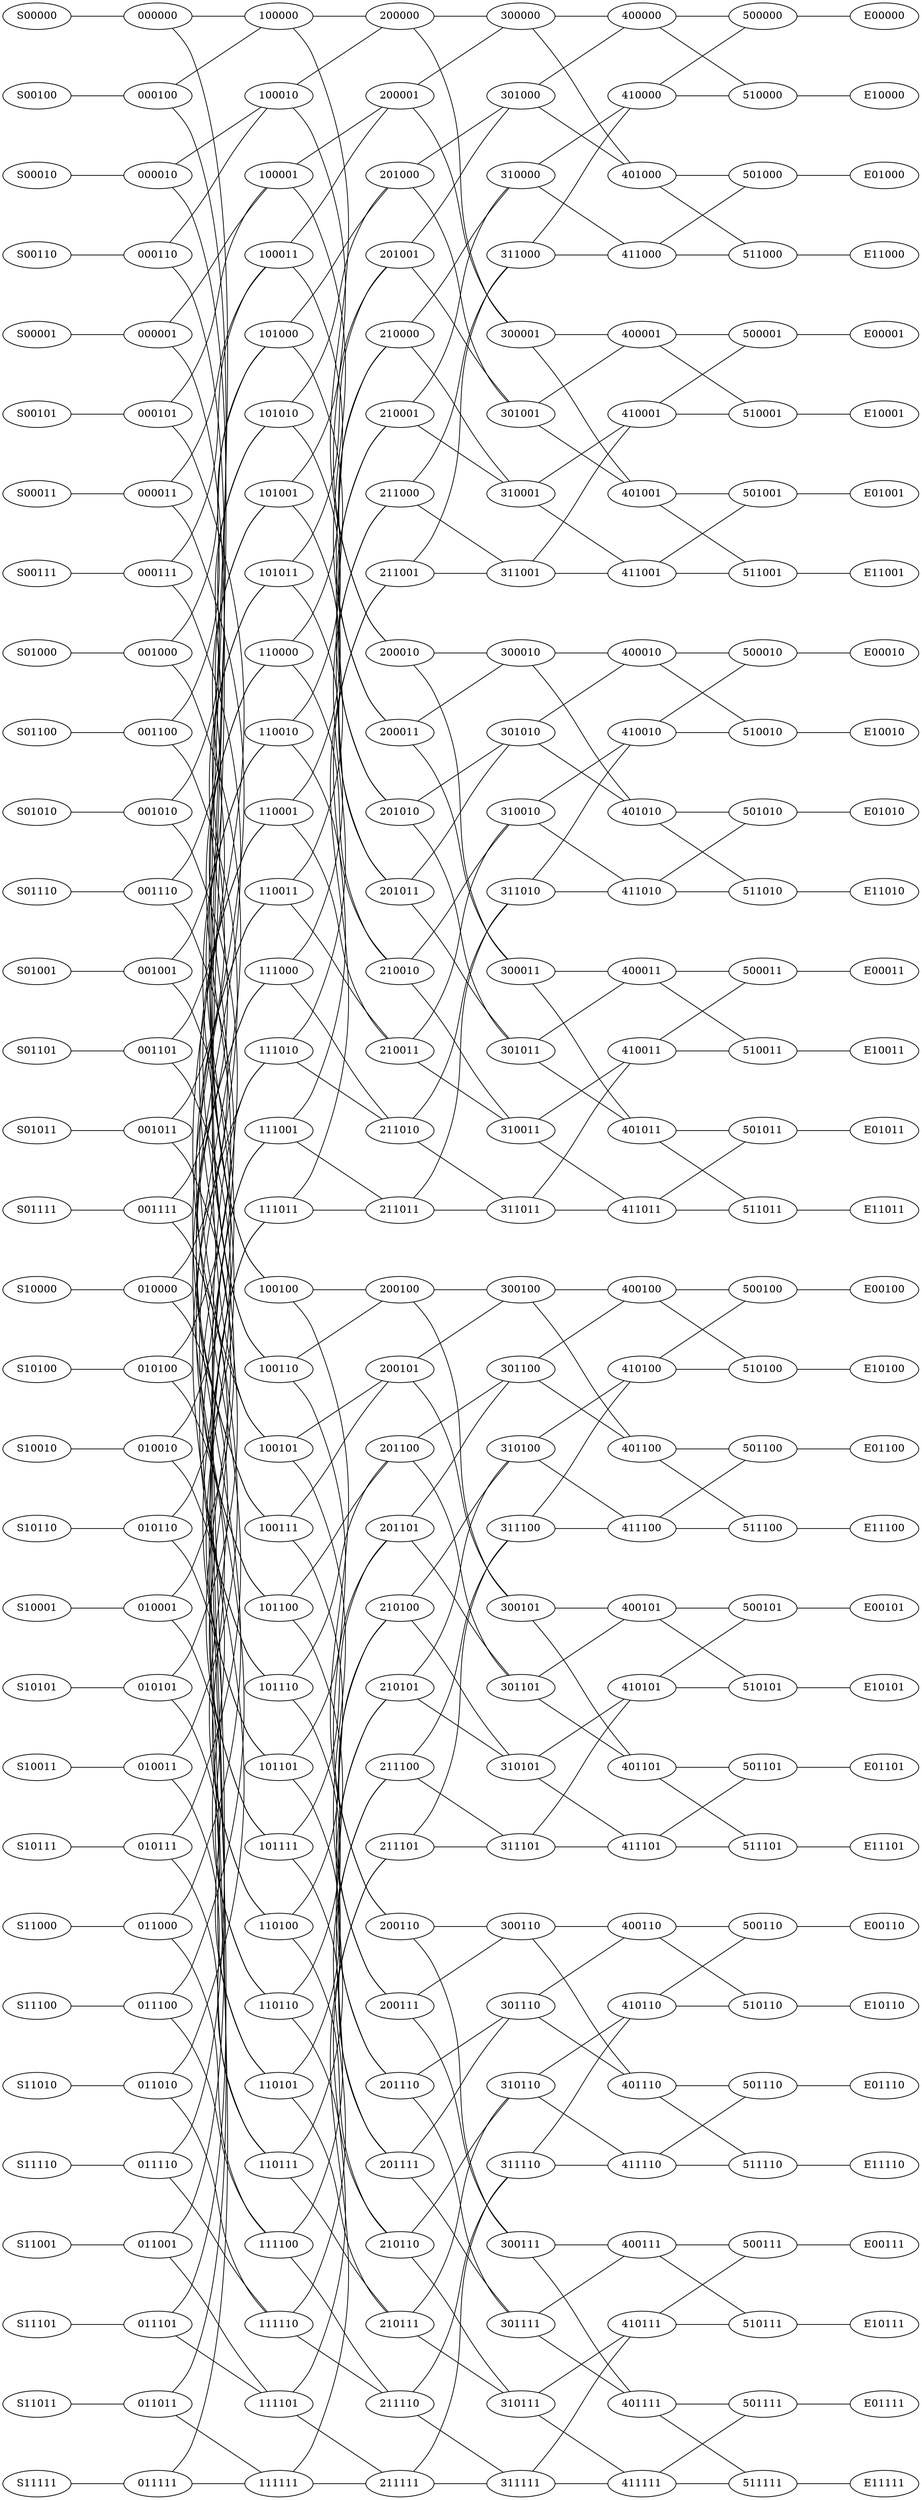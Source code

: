 strict graph {
  graph [nodesep=1, ranksep=1];
  rankdir=LR;
  S00000 -- 000000 -- 100000 -- 200000 -- 300000 -- 400000 -- 500000 -- E00000
  S00001 -- 000001 -- 100001 -- 200001 -- 300001 -- 400001 -- 500001 -- E00001
  S00010 -- 000010 -- 100010 -- 200010 -- 300010 -- 400010 -- 500010 -- E00010
  S00011 -- 000011 -- 100011 -- 200011 -- 300011 -- 400011 -- 500011 -- E00011
  S00100 -- 000100 -- 100100 -- 200100 -- 300100 -- 400100 -- 500100 -- E00100
  S00101 -- 000101 -- 100101 -- 200101 -- 300101 -- 400101 -- 500101 -- E00101
  S00110 -- 000110 -- 100110 -- 200110 -- 300110 -- 400110 -- 500110 -- E00110
  S00111 -- 000111 -- 100111 -- 200111 -- 300111 -- 400111 -- 500111 -- E00111
  S01000 -- 001000 -- 101000 -- 201000 -- 301000 -- 401000 -- 501000 -- E01000
  S01001 -- 001001 -- 101001 -- 201001 -- 301001 -- 401001 -- 501001 -- E01001
  S01010 -- 001010 -- 101010 -- 201010 -- 301010 -- 401010 -- 501010 -- E01010
  S01011 -- 001011 -- 101011 -- 201011 -- 301011 -- 401011 -- 501011 -- E01011
  S01100 -- 001100 -- 101100 -- 201100 -- 301100 -- 401100 -- 501100 -- E01100
  S01101 -- 001101 -- 101101 -- 201101 -- 301101 -- 401101 -- 501101 -- E01101
  S01110 -- 001110 -- 101110 -- 201110 -- 301110 -- 401110 -- 501110 -- E01110
  S01111 -- 001111 -- 101111 -- 201111 -- 301111 -- 401111 -- 501111 -- E01111
  S10000 -- 010000 -- 110000 -- 210000 -- 310000 -- 410000 -- 510000 -- E10000
  S10001 -- 010001 -- 110001 -- 210001 -- 310001 -- 410001 -- 510001 -- E10001
  S10010 -- 010010 -- 110010 -- 210010 -- 310010 -- 410010 -- 510010 -- E10010
  S10011 -- 010011 -- 110011 -- 210011 -- 310011 -- 410011 -- 510011 -- E10011
  S10100 -- 010100 -- 110100 -- 210100 -- 310100 -- 410100 -- 510100 -- E10100
  S10101 -- 010101 -- 110101 -- 210101 -- 310101 -- 410101 -- 510101 -- E10101
  S10110 -- 010110 -- 110110 -- 210110 -- 310110 -- 410110 -- 510110 -- E10110
  S10111 -- 010111 -- 110111 -- 210111 -- 310111 -- 410111 -- 510111 -- E10111
  S11000 -- 011000 -- 111000 -- 211000 -- 311000 -- 411000 -- 511000 -- E11000
  S11001 -- 011001 -- 111001 -- 211001 -- 311001 -- 411001 -- 511001 -- E11001
  S11010 -- 011010 -- 111010 -- 211010 -- 311010 -- 411010 -- 511010 -- E11010
  S11011 -- 011011 -- 111011 -- 211011 -- 311011 -- 411011 -- 511011 -- E11011
  S11100 -- 011100 -- 111100 -- 211100 -- 311100 -- 411100 -- 511100 -- E11100
  S11101 -- 011101 -- 111101 -- 211101 -- 311101 -- 411101 -- 511101 -- E11101
  S11110 -- 011110 -- 111110 -- 211110 -- 311110 -- 411110 -- 511110 -- E11110
  S11111 -- 011111 -- 111111 -- 211111 -- 311111 -- 411111 -- 511111 -- E11111



  400000 -- 510000
  400001 -- 510001
  400010 -- 510010
  400011 -- 510011
  400100 -- 510100
  400101 -- 510101
  400110 -- 510110
  400111 -- 510111
  401000 -- 511000
  401001 -- 511001
  401010 -- 511010
  401011 -- 511011
  401100 -- 511100
  401101 -- 511101
  401110 -- 511110
  401111 -- 511111
  410000 -- 500000
  410001 -- 500001
  410010 -- 500010
  410011 -- 500011
  410100 -- 500100
  410101 -- 500101
  410110 -- 500110
  410111 -- 500111
  411000 -- 501000
  411001 -- 501001
  411010 -- 501010
  411011 -- 501011
  411100 -- 501100
  411101 -- 501101
  411110 -- 501110
  411111 -- 501111
  300000 -- 401000
  300001 -- 401001
  300010 -- 401010
  300011 -- 401011
  300100 -- 401100
  300101 -- 401101
  300110 -- 401110
  300111 -- 401111
  301000 -- 400000
  301001 -- 400001
  301010 -- 400010
  301011 -- 400011
  301100 -- 400100
  301101 -- 400101
  301110 -- 400110
  301111 -- 400111
  200000 -- 300001
  200001 -- 300000
  200010 -- 300011
  200011 -- 300010
  200100 -- 300101
  200101 -- 300100
  200110 -- 300111
  200111 -- 300110
  100000 -- 200010
  100001 -- 200011
  100010 -- 200000
  100011 -- 200001
  100100 -- 200110
  100101 -- 200111
  100110 -- 200100
  100111 -- 200101
  000000 -- 100100
  000001 -- 100101
  000010 -- 100110
  000011 -- 100111
  000100 -- 100000
  000101 -- 100001
  000110 -- 100010
  000111 -- 100011
  201000 -- 301001
  201001 -- 301000
  201010 -- 301011
  201011 -- 301010
  201100 -- 301101
  201101 -- 301100
  201110 -- 301111
  201111 -- 301110
  101000 -- 201010
  101001 -- 201011
  101010 -- 201000
  101011 -- 201001
  101100 -- 201110
  101101 -- 201111
  101110 -- 201100
  101111 -- 201101
  001000 -- 101100
  001001 -- 101101
  001010 -- 101110
  001011 -- 101111
  001100 -- 101000
  001101 -- 101001
  001110 -- 101010
  001111 -- 101011
  310000 -- 411000
  310001 -- 411001
  310010 -- 411010
  310011 -- 411011
  310100 -- 411100
  310101 -- 411101
  310110 -- 411110
  310111 -- 411111
  311000 -- 410000
  311001 -- 410001
  311010 -- 410010
  311011 -- 410011
  311100 -- 410100
  311101 -- 410101
  311110 -- 410110
  311111 -- 410111
  210000 -- 310001
  210001 -- 310000
  210010 -- 310011
  210011 -- 310010
  210100 -- 310101
  210101 -- 310100
  210110 -- 310111
  210111 -- 310110
  110000 -- 210010
  110001 -- 210011
  110010 -- 210000
  110011 -- 210001
  110100 -- 210110
  110101 -- 210111
  110110 -- 210100
  110111 -- 210101
  010000 -- 110100
  010001 -- 110101
  010010 -- 110110
  010011 -- 110111
  010100 -- 110000
  010101 -- 110001
  010110 -- 110010
  010111 -- 110011
  211000 -- 311001
  211001 -- 311000
  211010 -- 311011
  211011 -- 311010
  211100 -- 311101
  211101 -- 311100
  211110 -- 311111
  211111 -- 311110
  111000 -- 211010
  111001 -- 211011
  111010 -- 211000
  111011 -- 211001
  111100 -- 211110
  111101 -- 211111
  111110 -- 211100
  111111 -- 211101
  011000 -- 111100
  011001 -- 111101
  011010 -- 111110
  011011 -- 111111
  011100 -- 111000
  011101 -- 111001
  011110 -- 111010
  011111 -- 111011

}
